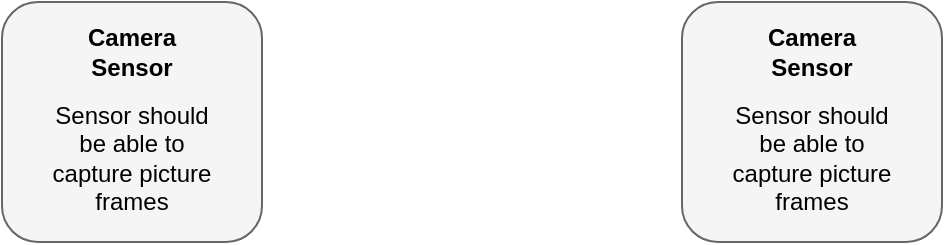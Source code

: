 <mxfile version="18.0.7" type="github">
  <diagram name="HL REQ" id="90a13364-a465-7bf4-72fc-28e22215d7a0">
    <mxGraphModel dx="801" dy="465" grid="1" gridSize="10" guides="1" tooltips="1" connect="1" arrows="1" fold="1" page="1" pageScale="1.5" pageWidth="1169" pageHeight="826" background="none" math="0" shadow="0">
      <root>
        <mxCell id="0" style=";html=1;" />
        <mxCell id="1" style=";html=1;" parent="0" />
        <mxCell id="mH4RBdHBhGK77Cxrk1bE-4" value="" style="group" vertex="1" connectable="0" parent="1">
          <mxGeometry x="660" y="430" width="130" height="120" as="geometry" />
        </mxCell>
        <mxCell id="mH4RBdHBhGK77Cxrk1bE-1" value="" style="rounded=1;whiteSpace=wrap;html=1;fillColor=#f5f5f5;fontColor=#333333;strokeColor=#666666;" vertex="1" parent="mH4RBdHBhGK77Cxrk1bE-4">
          <mxGeometry width="130" height="120" as="geometry" />
        </mxCell>
        <mxCell id="mH4RBdHBhGK77Cxrk1bE-2" value="&lt;b&gt;Camera Sensor&lt;/b&gt;" style="text;html=1;strokeColor=none;fillColor=none;align=center;verticalAlign=middle;whiteSpace=wrap;rounded=0;" vertex="1" parent="mH4RBdHBhGK77Cxrk1bE-4">
          <mxGeometry x="35" y="10" width="60" height="30" as="geometry" />
        </mxCell>
        <mxCell id="mH4RBdHBhGK77Cxrk1bE-3" value="Sensor should be able to capture picture frames" style="text;html=1;strokeColor=none;fillColor=none;align=center;verticalAlign=middle;whiteSpace=wrap;rounded=0;" vertex="1" parent="mH4RBdHBhGK77Cxrk1bE-4">
          <mxGeometry x="20" y="60" width="90" height="35" as="geometry" />
        </mxCell>
        <mxCell id="mH4RBdHBhGK77Cxrk1bE-5" value="" style="group" vertex="1" connectable="0" parent="1">
          <mxGeometry x="1000" y="430" width="130" height="120" as="geometry" />
        </mxCell>
        <mxCell id="mH4RBdHBhGK77Cxrk1bE-6" value="" style="rounded=1;whiteSpace=wrap;html=1;fillColor=#f5f5f5;fontColor=#333333;strokeColor=#666666;" vertex="1" parent="mH4RBdHBhGK77Cxrk1bE-5">
          <mxGeometry width="130" height="120" as="geometry" />
        </mxCell>
        <mxCell id="mH4RBdHBhGK77Cxrk1bE-7" value="&lt;b&gt;Camera Sensor&lt;/b&gt;" style="text;html=1;strokeColor=none;fillColor=none;align=center;verticalAlign=middle;whiteSpace=wrap;rounded=0;" vertex="1" parent="mH4RBdHBhGK77Cxrk1bE-5">
          <mxGeometry x="35" y="10" width="60" height="30" as="geometry" />
        </mxCell>
        <mxCell id="mH4RBdHBhGK77Cxrk1bE-8" value="Sensor should be able to capture picture frames" style="text;html=1;strokeColor=none;fillColor=none;align=center;verticalAlign=middle;whiteSpace=wrap;rounded=0;" vertex="1" parent="mH4RBdHBhGK77Cxrk1bE-5">
          <mxGeometry x="20" y="60" width="90" height="35" as="geometry" />
        </mxCell>
      </root>
    </mxGraphModel>
  </diagram>
</mxfile>
